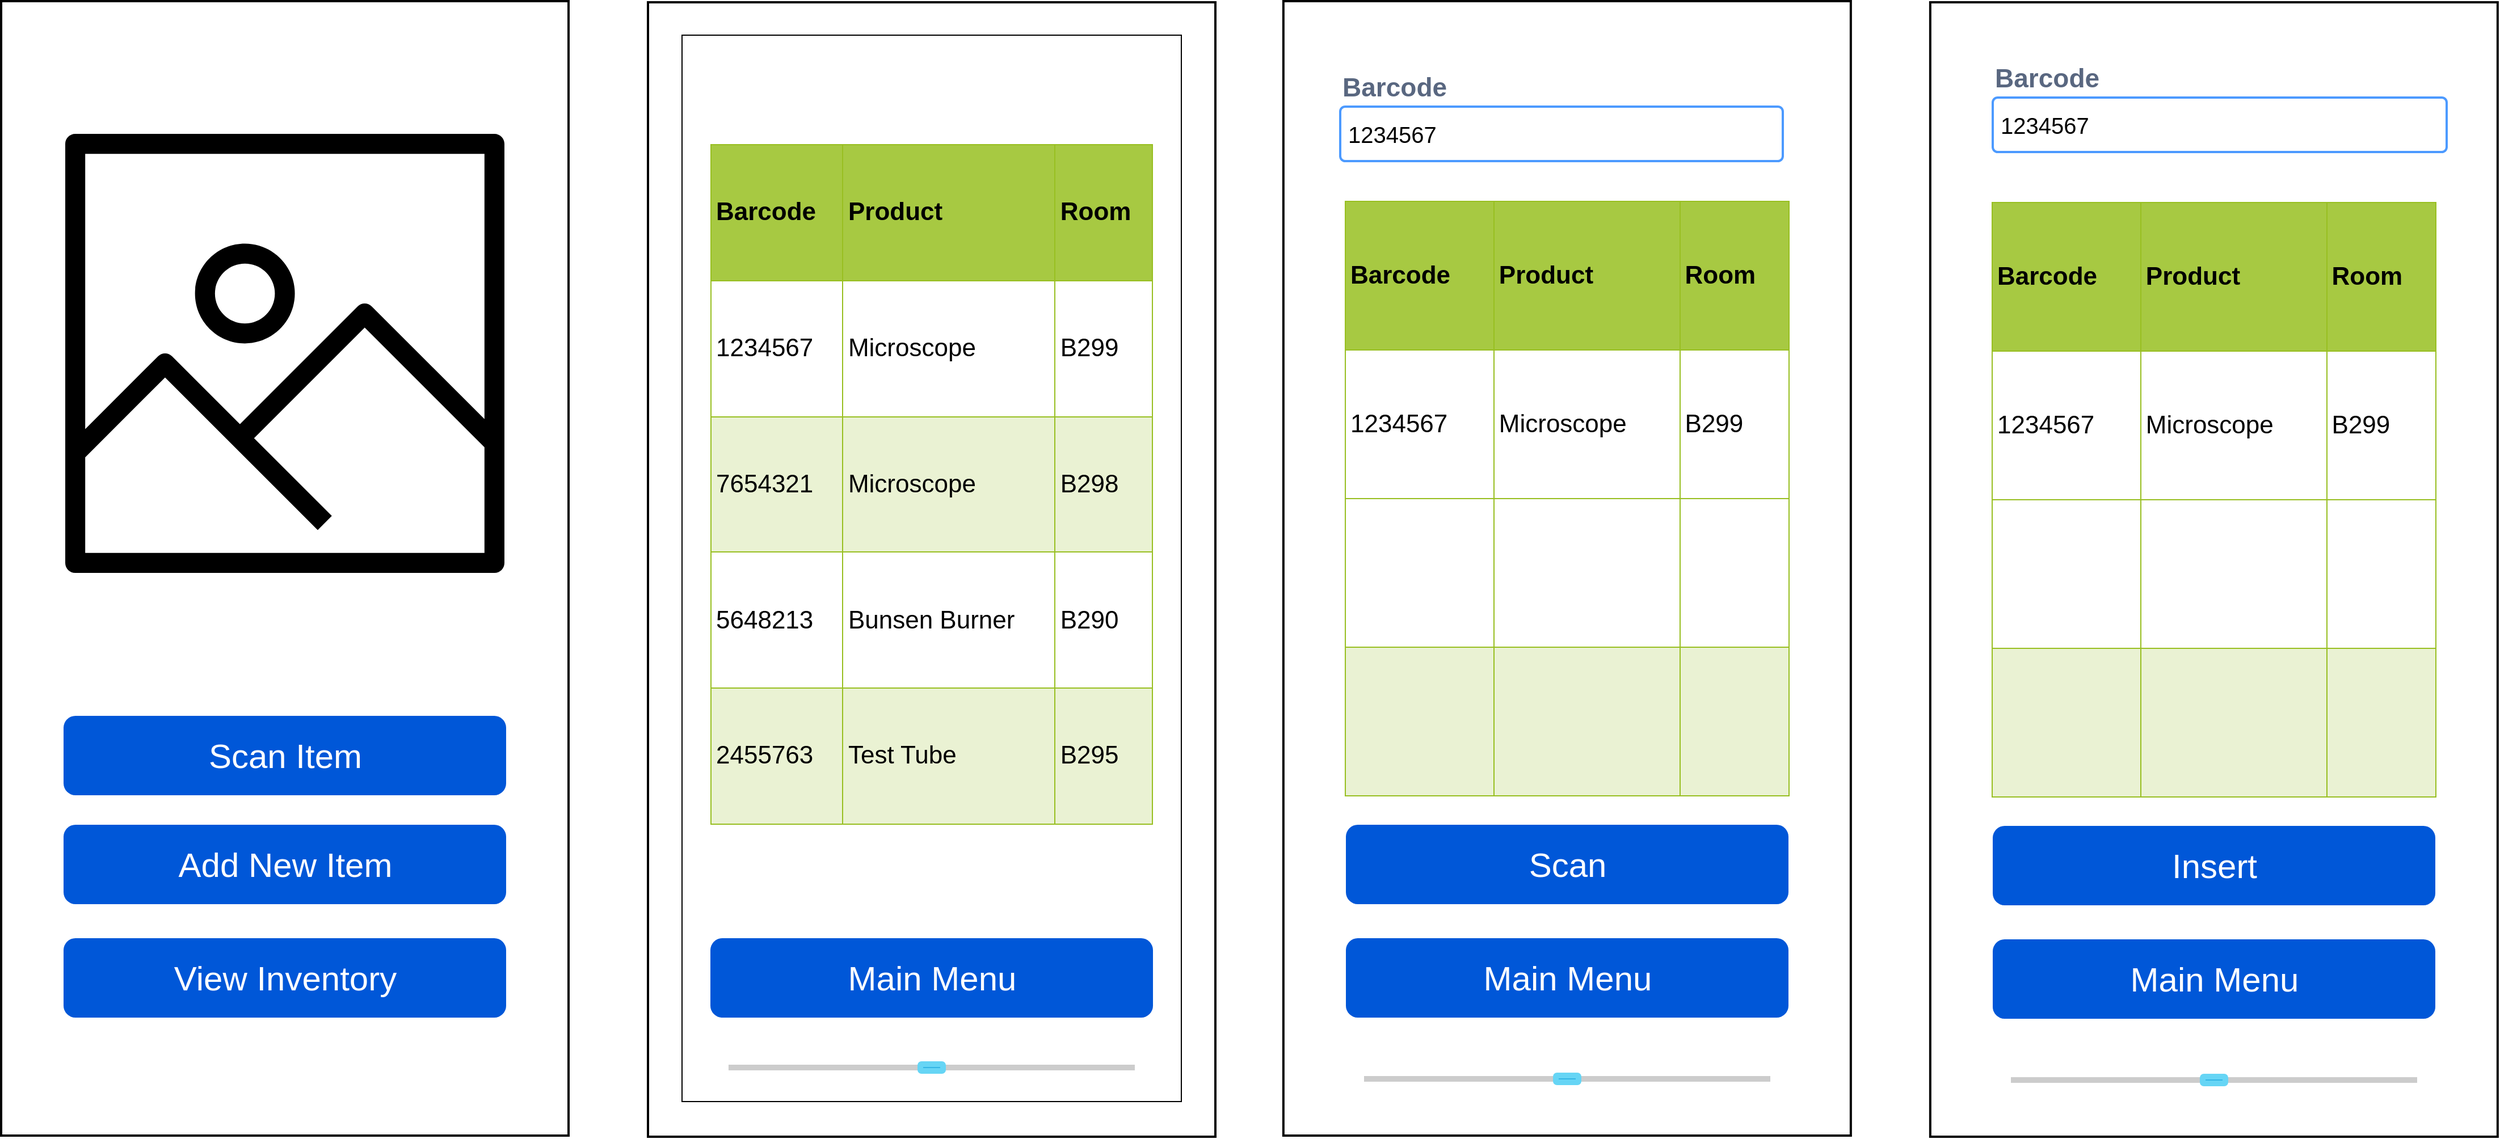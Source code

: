 <mxfile version="12.1.1" type="github" pages="1"><diagram id="jGO42ZklFqfuHI506iZ_" name="Page-1"><mxGraphModel dx="2844" dy="1490" grid="1" gridSize="10" guides="1" tooltips="1" connect="1" arrows="1" fold="1" page="1" pageScale="1" pageWidth="850" pageHeight="1100" math="0" shadow="0"><root><mxCell id="0"/><mxCell id="1" parent="0"/><mxCell id="wQcooMJw0YN0q5U5DSD--1" value="" style="rounded=0;whiteSpace=wrap;html=1;strokeWidth=2;" vertex="1" parent="1"><mxGeometry x="20" y="49" width="500" height="1000" as="geometry"/></mxCell><mxCell id="wQcooMJw0YN0q5U5DSD--4" value="" style="rounded=0;whiteSpace=wrap;html=1;strokeWidth=2;" vertex="1" parent="1"><mxGeometry x="590" y="50" width="500" height="1000" as="geometry"/></mxCell><mxCell id="wQcooMJw0YN0q5U5DSD--5" value="" style="rounded=0;whiteSpace=wrap;html=1;strokeWidth=2;" vertex="1" parent="1"><mxGeometry x="1149.929" y="49" width="500" height="1000" as="geometry"/></mxCell><mxCell id="wQcooMJw0YN0q5U5DSD--6" value="&lt;font style=&quot;font-size: 30px&quot;&gt;Add New Item&lt;/font&gt;" style="rounded=1;fillColor=#0057D8;align=center;strokeColor=none;html=1;fontColor=#ffffff;fontSize=12" vertex="1" parent="1"><mxGeometry x="75" y="775" width="390" height="70" as="geometry"/></mxCell><mxCell id="wQcooMJw0YN0q5U5DSD--8" value="&lt;font style=&quot;font-size: 30px&quot;&gt;View Inventory&lt;/font&gt;" style="rounded=1;fillColor=#0057D8;align=center;strokeColor=none;html=1;fontColor=#ffffff;fontSize=12" vertex="1" parent="1"><mxGeometry x="75" y="875" width="390" height="70" as="geometry"/></mxCell><mxCell id="wQcooMJw0YN0q5U5DSD--9" value="&lt;font style=&quot;font-size: 30px&quot;&gt;Scan Item&lt;/font&gt;" style="rounded=1;fillColor=#0057D8;align=center;strokeColor=none;html=1;fontColor=#ffffff;fontSize=12" vertex="1" parent="1"><mxGeometry x="75" y="679" width="390" height="70" as="geometry"/></mxCell><mxCell id="wQcooMJw0YN0q5U5DSD--11" value="" style="rounded=0;whiteSpace=wrap;html=1;strokeWidth=1;" vertex="1" parent="1"><mxGeometry x="620" y="79" width="440" height="940" as="geometry"/></mxCell><mxCell id="wQcooMJw0YN0q5U5DSD--383" value="&lt;table border=&quot;1&quot; width=&quot;100%&quot; cellpadding=&quot;4&quot; style=&quot;width: 100% ; height: 100% ; border-collapse: collapse ; font-size: 22px&quot;&gt;&lt;tbody&gt;&lt;tr style=&quot;background-color: #a7c942 ; color: #ffffff ; border: 1px solid #98bf21&quot;&gt;&lt;th align=&quot;left&quot;&gt;&lt;font color=&quot;#000000&quot;&gt;Barcode&lt;/font&gt;&lt;/th&gt;&lt;th align=&quot;left&quot;&gt;&lt;font color=&quot;#000000&quot;&gt;Product&lt;/font&gt;&lt;/th&gt;&lt;th align=&quot;left&quot;&gt;&lt;font color=&quot;#000000&quot;&gt;Room&lt;/font&gt;&lt;/th&gt;&lt;/tr&gt;&lt;tr style=&quot;border: 1px solid #98bf21&quot;&gt;&lt;td&gt;1234567&lt;/td&gt;&lt;td&gt;Microscope&lt;/td&gt;&lt;td&gt;B299&lt;/td&gt;&lt;/tr&gt;&lt;tr style=&quot;background-color: #eaf2d3 ; border: 1px solid #98bf21&quot;&gt;&lt;td&gt;7654321&lt;/td&gt;&lt;td&gt;Microscope&lt;/td&gt;&lt;td&gt;B298&lt;/td&gt;&lt;/tr&gt;&lt;tr style=&quot;border: 1px solid #98bf21&quot;&gt;&lt;td&gt;5648213&lt;/td&gt;&lt;td&gt;Bunsen Burner&lt;/td&gt;&lt;td&gt;B290&lt;/td&gt;&lt;/tr&gt;&lt;tr style=&quot;background-color: #eaf2d3 ; border: 1px solid #98bf21&quot;&gt;&lt;td&gt;2455763&lt;/td&gt;&lt;td&gt;Test Tube&lt;/td&gt;&lt;td&gt;B295&lt;/td&gt;&lt;/tr&gt;&lt;/tbody&gt;&lt;/table&gt;" style="text;html=1;overflow=fill;rounded=0;fillColor=none;" vertex="1" parent="1"><mxGeometry x="645" y="175" width="390" height="600" as="geometry"/></mxCell><mxCell id="wQcooMJw0YN0q5U5DSD--384" value="" style="verticalLabelPosition=bottom;verticalAlign=top;html=1;shadow=0;dashed=0;strokeWidth=5;shape=mxgraph.android.quickscroll3;dy=0.5;fillColor=#33b5e5;strokeColor=#66D5F5;rotation=90;" vertex="1" parent="1"><mxGeometry x="815" y="810" width="50" height="358" as="geometry"/></mxCell><mxCell id="wQcooMJw0YN0q5U5DSD--386" value="" style="verticalLabelPosition=bottom;verticalAlign=top;html=1;shadow=0;dashed=0;strokeWidth=5;shape=mxgraph.android.quickscroll3;dy=0.5;fillColor=#33b5e5;strokeColor=#66D5F5;rotation=90;" vertex="1" parent="1"><mxGeometry x="1375" y="820" width="50" height="358" as="geometry"/></mxCell><mxCell id="wQcooMJw0YN0q5U5DSD--392" value="&lt;font style=&quot;font-size: 23px&quot;&gt;Barcode&lt;/font&gt;" style="fillColor=none;strokeColor=none;html=1;fontSize=11;fontStyle=0;align=left;fontColor=#596780;fontStyle=1;fontSize=11" vertex="1" parent="1"><mxGeometry x="1200" y="110" width="240" height="30" as="geometry"/></mxCell><mxCell id="wQcooMJw0YN0q5U5DSD--393" value="&lt;font style=&quot;font-size: 20px&quot;&gt;1234567&lt;/font&gt;" style="rounded=1;arcSize=9;fillColor=#ffffff;align=left;spacingLeft=5;strokeColor=#4C9AFF;html=1;strokeWidth=2;fontColor=#000000;fontSize=12" vertex="1" parent="1"><mxGeometry x="1200" y="142" width="390" height="48" as="geometry"/></mxCell><mxCell id="wQcooMJw0YN0q5U5DSD--394" value="&lt;font style=&quot;font-size: 30px&quot;&gt;Main Menu&lt;/font&gt;" style="rounded=1;fillColor=#0057D8;align=center;strokeColor=none;html=1;fontColor=#ffffff;fontSize=12" vertex="1" parent="1"><mxGeometry x="645" y="875" width="390" height="70" as="geometry"/></mxCell><mxCell id="wQcooMJw0YN0q5U5DSD--395" value="&lt;font style=&quot;font-size: 30px&quot;&gt;Main Menu&lt;/font&gt;" style="rounded=1;fillColor=#0057D8;align=center;strokeColor=none;html=1;fontColor=#ffffff;fontSize=12" vertex="1" parent="1"><mxGeometry x="1205" y="875" width="390" height="70" as="geometry"/></mxCell><mxCell id="wQcooMJw0YN0q5U5DSD--396" value="&lt;font style=&quot;font-size: 30px&quot;&gt;Scan&lt;/font&gt;" style="rounded=1;fillColor=#0057D8;align=center;strokeColor=none;html=1;fontColor=#ffffff;fontSize=12" vertex="1" parent="1"><mxGeometry x="1205" y="775" width="390" height="70" as="geometry"/></mxCell><mxCell id="wQcooMJw0YN0q5U5DSD--398" value="&lt;table border=&quot;1&quot; width=&quot;100%&quot; cellpadding=&quot;4&quot; style=&quot;width: 100% ; height: 100% ; border-collapse: collapse ; font-size: 22px&quot;&gt;&lt;tbody&gt;&lt;tr style=&quot;background-color: #a7c942 ; color: #ffffff ; border: 1px solid #98bf21&quot;&gt;&lt;th align=&quot;left&quot;&gt;&lt;font color=&quot;#000000&quot;&gt;Barcode&lt;/font&gt;&lt;/th&gt;&lt;th align=&quot;left&quot;&gt;&lt;font color=&quot;#000000&quot;&gt;Product&lt;/font&gt;&lt;/th&gt;&lt;th align=&quot;left&quot;&gt;&lt;font color=&quot;#000000&quot;&gt;Room&lt;/font&gt;&lt;/th&gt;&lt;/tr&gt;&lt;tr style=&quot;border: 1px solid #98bf21&quot;&gt;&lt;td&gt;&lt;font style=&quot;font-size: 22px&quot;&gt;1234567&lt;/font&gt;&lt;/td&gt;&lt;td&gt;Microscope&lt;/td&gt;&lt;td&gt;B299&lt;/td&gt;&lt;/tr&gt;&lt;tr style=&quot;border: 1px solid #98bf21&quot;&gt;&lt;td&gt;&lt;br&gt;&lt;/td&gt;&lt;td&gt;&lt;/td&gt;&lt;td&gt;&lt;/td&gt;&lt;/tr&gt;&lt;tr style=&quot;background-color: #eaf2d3 ; border: 1px solid #98bf21&quot;&gt;&lt;td&gt;&lt;br&gt;&lt;/td&gt;&lt;td&gt;&lt;br&gt;&lt;/td&gt;&lt;td&gt;&lt;br&gt;&lt;/td&gt;&lt;/tr&gt;&lt;/tbody&gt;&lt;/table&gt;" style="text;html=1;overflow=fill;rounded=0;fillColor=none;" vertex="1" parent="1"><mxGeometry x="1204" y="225" width="392" height="525" as="geometry"/></mxCell><mxCell id="wQcooMJw0YN0q5U5DSD--400" value="" style="outlineConnect=0;fontColor=#232F3E;gradientColor=none;fillColor=#000000;strokeColor=none;dashed=0;verticalLabelPosition=bottom;verticalAlign=top;align=center;html=1;fontSize=12;fontStyle=0;aspect=fixed;pointerEvents=1;shape=mxgraph.aws4.container_registry_image;" vertex="1" parent="1"><mxGeometry x="76.5" y="166" width="387" height="387" as="geometry"/></mxCell><mxCell id="wQcooMJw0YN0q5U5DSD--405" value="" style="rounded=0;whiteSpace=wrap;html=1;strokeWidth=2;" vertex="1" parent="1"><mxGeometry x="1719.929" y="50" width="500" height="1000" as="geometry"/></mxCell><mxCell id="wQcooMJw0YN0q5U5DSD--406" value="" style="verticalLabelPosition=bottom;verticalAlign=top;html=1;shadow=0;dashed=0;strokeWidth=5;shape=mxgraph.android.quickscroll3;dy=0.5;fillColor=#33b5e5;strokeColor=#66D5F5;rotation=90;" vertex="1" parent="1"><mxGeometry x="1945" y="821" width="50" height="358" as="geometry"/></mxCell><mxCell id="wQcooMJw0YN0q5U5DSD--407" value="&lt;font style=&quot;font-size: 30px&quot;&gt;Main Menu&lt;/font&gt;" style="rounded=1;fillColor=#0057D8;align=center;strokeColor=none;html=1;fontColor=#ffffff;fontSize=12" vertex="1" parent="1"><mxGeometry x="1775" y="876" width="390" height="70" as="geometry"/></mxCell><mxCell id="wQcooMJw0YN0q5U5DSD--408" value="&lt;font style=&quot;font-size: 30px&quot;&gt;Insert&lt;/font&gt;" style="rounded=1;fillColor=#0057D8;align=center;strokeColor=none;html=1;fontColor=#ffffff;fontSize=12" vertex="1" parent="1"><mxGeometry x="1775" y="776" width="390" height="70" as="geometry"/></mxCell><mxCell id="wQcooMJw0YN0q5U5DSD--409" value="&lt;table border=&quot;1&quot; width=&quot;100%&quot; cellpadding=&quot;4&quot; style=&quot;width: 100% ; height: 100% ; border-collapse: collapse ; font-size: 22px&quot;&gt;&lt;tbody&gt;&lt;tr style=&quot;background-color: #a7c942 ; color: #ffffff ; border: 1px solid #98bf21&quot;&gt;&lt;th align=&quot;left&quot;&gt;&lt;font color=&quot;#000000&quot;&gt;Barcode&lt;/font&gt;&lt;/th&gt;&lt;th align=&quot;left&quot;&gt;&lt;font color=&quot;#000000&quot;&gt;Product&lt;/font&gt;&lt;/th&gt;&lt;th align=&quot;left&quot;&gt;&lt;font color=&quot;#000000&quot;&gt;Room&lt;/font&gt;&lt;/th&gt;&lt;/tr&gt;&lt;tr style=&quot;border: 1px solid #98bf21&quot;&gt;&lt;td&gt;&lt;font style=&quot;font-size: 22px&quot;&gt;1234567&lt;/font&gt;&lt;/td&gt;&lt;td&gt;Microscope&lt;/td&gt;&lt;td&gt;B299&lt;/td&gt;&lt;/tr&gt;&lt;tr style=&quot;border: 1px solid #98bf21&quot;&gt;&lt;td&gt;&lt;br&gt;&lt;/td&gt;&lt;td&gt;&lt;/td&gt;&lt;td&gt;&lt;/td&gt;&lt;/tr&gt;&lt;tr style=&quot;background-color: #eaf2d3 ; border: 1px solid #98bf21&quot;&gt;&lt;td&gt;&lt;br&gt;&lt;/td&gt;&lt;td&gt;&lt;br&gt;&lt;/td&gt;&lt;td&gt;&lt;br&gt;&lt;/td&gt;&lt;/tr&gt;&lt;/tbody&gt;&lt;/table&gt;" style="text;html=1;overflow=fill;rounded=0;fillColor=none;" vertex="1" parent="1"><mxGeometry x="1774" y="226" width="392" height="525" as="geometry"/></mxCell><mxCell id="wQcooMJw0YN0q5U5DSD--410" value="&lt;font style=&quot;font-size: 23px&quot;&gt;Barcode&lt;/font&gt;" style="fillColor=none;strokeColor=none;html=1;fontSize=11;fontStyle=0;align=left;fontColor=#596780;fontStyle=1;fontSize=11" vertex="1" parent="1"><mxGeometry x="1775" y="102" width="240" height="30" as="geometry"/></mxCell><mxCell id="wQcooMJw0YN0q5U5DSD--411" value="&lt;font style=&quot;font-size: 20px&quot;&gt;1234567&lt;/font&gt;" style="rounded=1;arcSize=9;fillColor=#ffffff;align=left;spacingLeft=5;strokeColor=#4C9AFF;html=1;strokeWidth=2;fontColor=#000000;fontSize=12" vertex="1" parent="1"><mxGeometry x="1775" y="134" width="400" height="48" as="geometry"/></mxCell></root></mxGraphModel></diagram></mxfile>